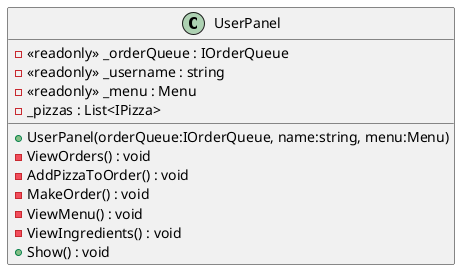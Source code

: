 @startuml
class UserPanel {
    - <<readonly>> _orderQueue : IOrderQueue
    - <<readonly>> _username : string
    - <<readonly>> _menu : Menu
    - _pizzas : List<IPizza>
    + UserPanel(orderQueue:IOrderQueue, name:string, menu:Menu)
    - ViewOrders() : void
    - AddPizzaToOrder() : void
    - MakeOrder() : void
    - ViewMenu() : void
    - ViewIngredients() : void
    + Show() : void
}
@enduml
